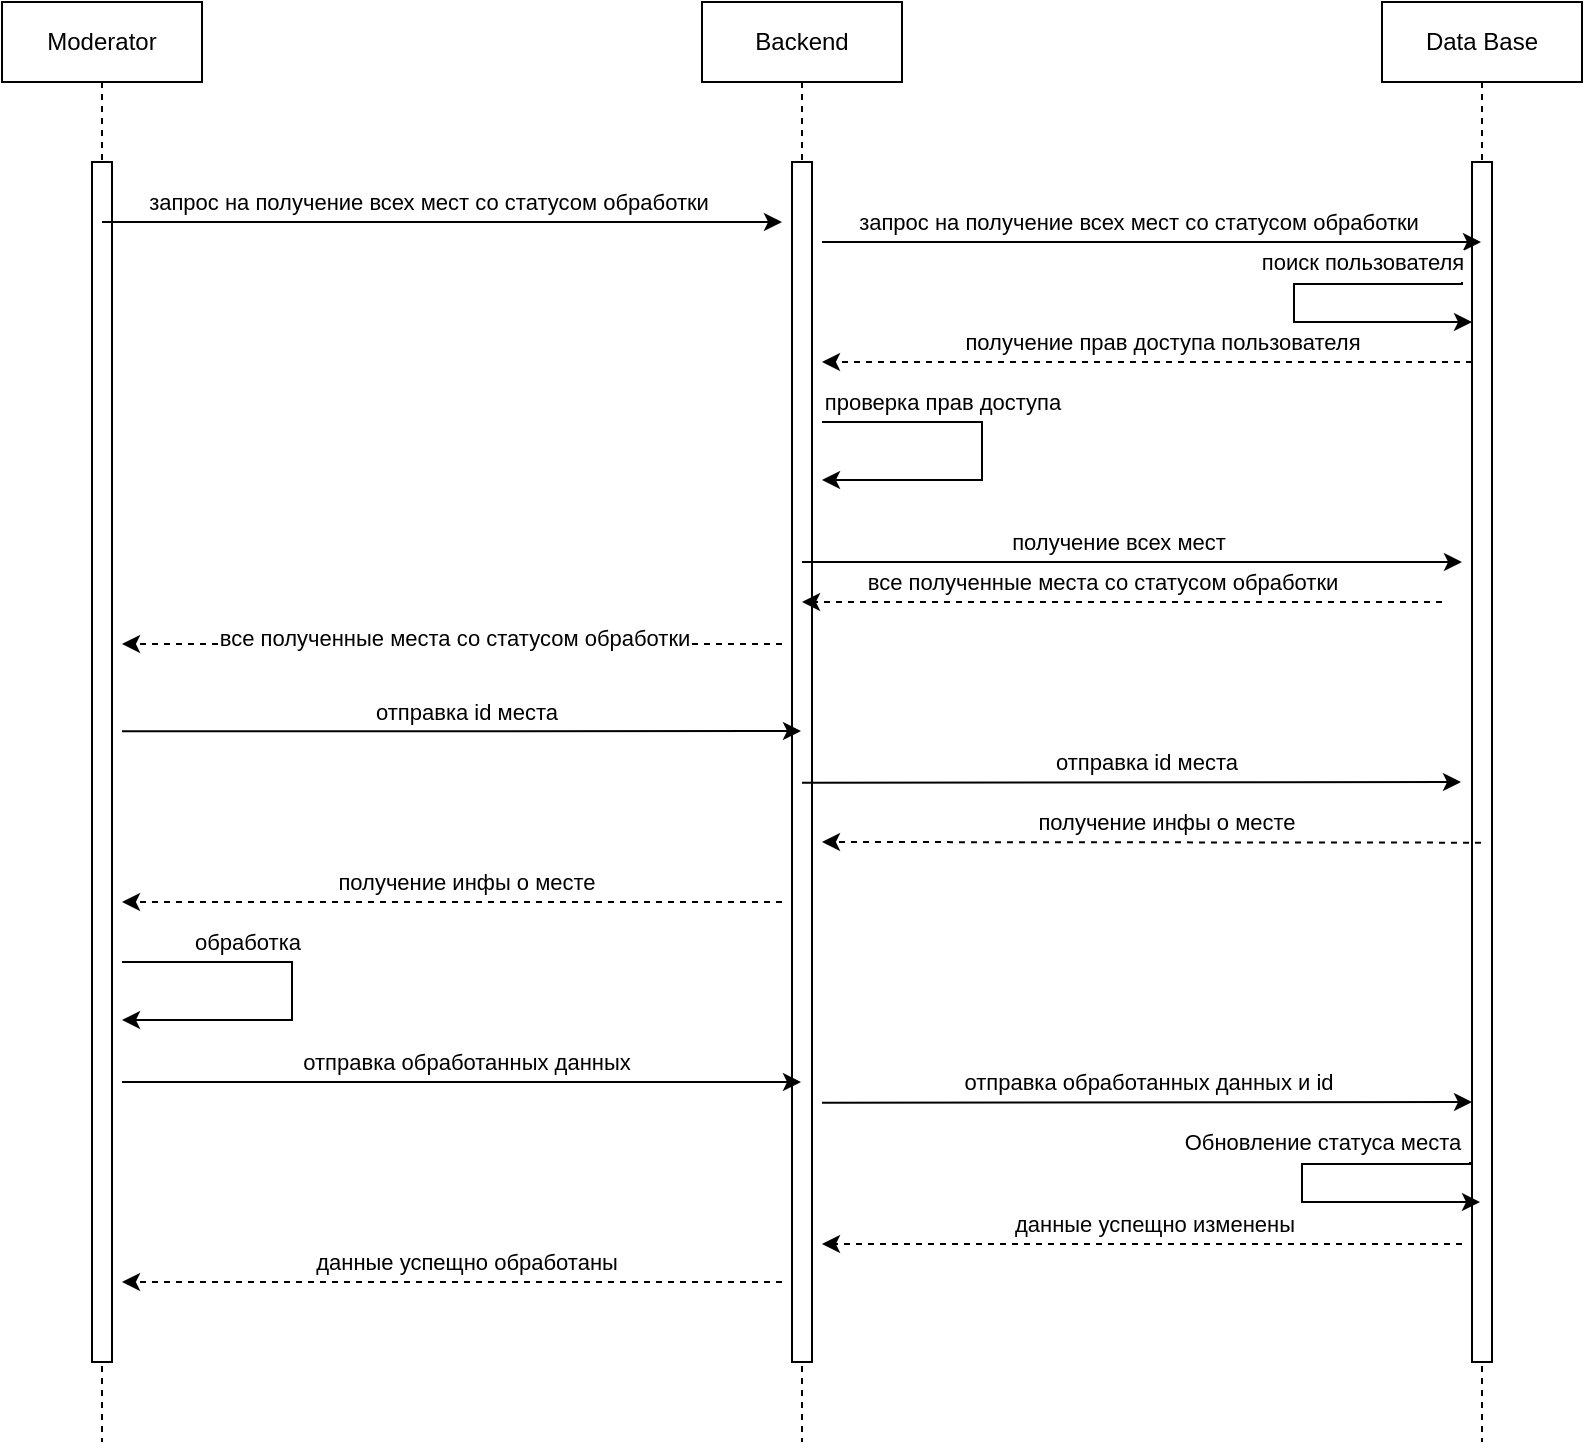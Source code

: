<mxfile version="24.6.4" type="device">
  <diagram name="Страница — 1" id="uj769bRmao8TeXeje5Uu">
    <mxGraphModel dx="1400" dy="839" grid="1" gridSize="10" guides="1" tooltips="1" connect="1" arrows="1" fold="1" page="1" pageScale="1" pageWidth="2339" pageHeight="3300" math="0" shadow="0">
      <root>
        <mxCell id="0" />
        <mxCell id="1" parent="0" />
        <mxCell id="S8C_bESfM-Bpj1KU_ltx-1" value="Moderator" style="shape=umlLifeline;perimeter=lifelinePerimeter;whiteSpace=wrap;html=1;container=0;dropTarget=0;collapsible=0;recursiveResize=0;outlineConnect=0;portConstraint=eastwest;newEdgeStyle={&quot;edgeStyle&quot;:&quot;elbowEdgeStyle&quot;,&quot;elbow&quot;:&quot;vertical&quot;,&quot;curved&quot;:0,&quot;rounded&quot;:0};" parent="1" vertex="1">
          <mxGeometry x="340" y="160" width="100" height="720" as="geometry" />
        </mxCell>
        <mxCell id="S8C_bESfM-Bpj1KU_ltx-2" value="" style="html=1;points=[];perimeter=orthogonalPerimeter;outlineConnect=0;targetShapes=umlLifeline;portConstraint=eastwest;newEdgeStyle={&quot;edgeStyle&quot;:&quot;elbowEdgeStyle&quot;,&quot;elbow&quot;:&quot;vertical&quot;,&quot;curved&quot;:0,&quot;rounded&quot;:0};" parent="S8C_bESfM-Bpj1KU_ltx-1" vertex="1">
          <mxGeometry x="45" y="80" width="10" height="600" as="geometry" />
        </mxCell>
        <mxCell id="S8C_bESfM-Bpj1KU_ltx-3" value="Backend" style="shape=umlLifeline;perimeter=lifelinePerimeter;whiteSpace=wrap;html=1;container=0;dropTarget=0;collapsible=0;recursiveResize=0;outlineConnect=0;portConstraint=eastwest;newEdgeStyle={&quot;edgeStyle&quot;:&quot;elbowEdgeStyle&quot;,&quot;elbow&quot;:&quot;vertical&quot;,&quot;curved&quot;:0,&quot;rounded&quot;:0};" parent="1" vertex="1">
          <mxGeometry x="690" y="160" width="100" height="720" as="geometry" />
        </mxCell>
        <mxCell id="S8C_bESfM-Bpj1KU_ltx-4" value="" style="html=1;points=[];perimeter=orthogonalPerimeter;outlineConnect=0;targetShapes=umlLifeline;portConstraint=eastwest;newEdgeStyle={&quot;edgeStyle&quot;:&quot;elbowEdgeStyle&quot;,&quot;elbow&quot;:&quot;vertical&quot;,&quot;curved&quot;:0,&quot;rounded&quot;:0};" parent="S8C_bESfM-Bpj1KU_ltx-3" vertex="1">
          <mxGeometry x="45" y="80" width="10" height="600" as="geometry" />
        </mxCell>
        <mxCell id="S8C_bESfM-Bpj1KU_ltx-5" value="Data Base" style="shape=umlLifeline;perimeter=lifelinePerimeter;whiteSpace=wrap;html=1;container=0;dropTarget=0;collapsible=0;recursiveResize=0;outlineConnect=0;portConstraint=eastwest;newEdgeStyle={&quot;edgeStyle&quot;:&quot;elbowEdgeStyle&quot;,&quot;elbow&quot;:&quot;vertical&quot;,&quot;curved&quot;:0,&quot;rounded&quot;:0};" parent="1" vertex="1">
          <mxGeometry x="1030" y="160" width="100" height="720" as="geometry" />
        </mxCell>
        <mxCell id="S8C_bESfM-Bpj1KU_ltx-6" value="" style="html=1;points=[];perimeter=orthogonalPerimeter;outlineConnect=0;targetShapes=umlLifeline;portConstraint=eastwest;newEdgeStyle={&quot;edgeStyle&quot;:&quot;elbowEdgeStyle&quot;,&quot;elbow&quot;:&quot;vertical&quot;,&quot;curved&quot;:0,&quot;rounded&quot;:0};" parent="S8C_bESfM-Bpj1KU_ltx-5" vertex="1">
          <mxGeometry x="45" y="80" width="10" height="600" as="geometry" />
        </mxCell>
        <mxCell id="S8C_bESfM-Bpj1KU_ltx-12" value="" style="edgeStyle=elbowEdgeStyle;rounded=0;orthogonalLoop=1;jettySize=auto;html=1;elbow=vertical;curved=0;dashed=1;" parent="1" edge="1">
          <mxGeometry relative="1" as="geometry">
            <mxPoint x="1060" y="460" as="sourcePoint" />
            <mxPoint x="740" y="460" as="targetPoint" />
          </mxGeometry>
        </mxCell>
        <mxCell id="S8C_bESfM-Bpj1KU_ltx-13" value="все полученные места со статусом обработки" style="edgeLabel;html=1;align=center;verticalAlign=middle;resizable=0;points=[];" parent="S8C_bESfM-Bpj1KU_ltx-12" vertex="1" connectable="0">
          <mxGeometry x="0.174" y="1" relative="1" as="geometry">
            <mxPoint x="18" y="-11" as="offset" />
          </mxGeometry>
        </mxCell>
        <mxCell id="S8C_bESfM-Bpj1KU_ltx-16" value="" style="edgeStyle=elbowEdgeStyle;rounded=0;orthogonalLoop=1;jettySize=auto;html=1;elbow=vertical;curved=0;dashed=1;" parent="1" edge="1">
          <mxGeometry relative="1" as="geometry">
            <mxPoint x="730" y="481" as="sourcePoint" />
            <mxPoint x="400" y="480.5" as="targetPoint" />
          </mxGeometry>
        </mxCell>
        <mxCell id="S8C_bESfM-Bpj1KU_ltx-17" value="все полученные места со статусом обработки" style="edgeLabel;html=1;align=center;verticalAlign=middle;resizable=0;points=[];" parent="S8C_bESfM-Bpj1KU_ltx-16" vertex="1" connectable="0">
          <mxGeometry x="-0.28" y="-3" relative="1" as="geometry">
            <mxPoint x="-45" as="offset" />
          </mxGeometry>
        </mxCell>
        <mxCell id="S8C_bESfM-Bpj1KU_ltx-32" value="" style="edgeStyle=elbowEdgeStyle;rounded=0;orthogonalLoop=1;jettySize=auto;html=1;elbow=vertical;curved=0;" parent="1" source="S8C_bESfM-Bpj1KU_ltx-1" edge="1">
          <mxGeometry relative="1" as="geometry">
            <mxPoint x="440" y="270" as="sourcePoint" />
            <mxPoint x="730" y="270" as="targetPoint" />
          </mxGeometry>
        </mxCell>
        <mxCell id="S8C_bESfM-Bpj1KU_ltx-33" value="запрос на получение всех мест со статусом обработки" style="edgeLabel;html=1;align=center;verticalAlign=middle;resizable=0;points=[];" parent="S8C_bESfM-Bpj1KU_ltx-32" vertex="1" connectable="0">
          <mxGeometry x="0.107" y="-1" relative="1" as="geometry">
            <mxPoint x="-25" y="-11" as="offset" />
          </mxGeometry>
        </mxCell>
        <mxCell id="S8C_bESfM-Bpj1KU_ltx-37" value="" style="edgeStyle=elbowEdgeStyle;rounded=0;orthogonalLoop=1;jettySize=auto;html=1;elbow=vertical;curved=0;" parent="1" target="S8C_bESfM-Bpj1KU_ltx-5" edge="1">
          <mxGeometry relative="1" as="geometry">
            <mxPoint x="750" y="280" as="sourcePoint" />
            <mxPoint x="1040" y="280" as="targetPoint" />
          </mxGeometry>
        </mxCell>
        <mxCell id="S8C_bESfM-Bpj1KU_ltx-38" value="запрос на получение всех мест со статусом обработки" style="edgeLabel;html=1;align=center;verticalAlign=middle;resizable=0;points=[];" parent="S8C_bESfM-Bpj1KU_ltx-37" vertex="1" connectable="0">
          <mxGeometry x="0.107" y="-1" relative="1" as="geometry">
            <mxPoint x="-25" y="-11" as="offset" />
          </mxGeometry>
        </mxCell>
        <mxCell id="S8C_bESfM-Bpj1KU_ltx-39" value="" style="edgeStyle=orthogonalEdgeStyle;rounded=0;orthogonalLoop=1;jettySize=auto;html=1;elbow=vertical;" parent="1" edge="1">
          <mxGeometry relative="1" as="geometry">
            <mxPoint x="1070" y="300" as="sourcePoint" />
            <mxPoint x="1075" y="320" as="targetPoint" />
            <Array as="points">
              <mxPoint x="1070" y="301" />
              <mxPoint x="986" y="301" />
              <mxPoint x="986" y="320" />
            </Array>
          </mxGeometry>
        </mxCell>
        <mxCell id="S8C_bESfM-Bpj1KU_ltx-40" value="поиск пользователя" style="edgeLabel;html=1;align=center;verticalAlign=middle;resizable=0;points=[];" parent="S8C_bESfM-Bpj1KU_ltx-39" vertex="1" connectable="0">
          <mxGeometry x="-0.588" y="-4" relative="1" as="geometry">
            <mxPoint x="-11" y="-7" as="offset" />
          </mxGeometry>
        </mxCell>
        <mxCell id="S8C_bESfM-Bpj1KU_ltx-42" value="" style="edgeStyle=elbowEdgeStyle;rounded=0;orthogonalLoop=1;jettySize=auto;html=1;elbow=vertical;curved=0;dashed=1;" parent="1" edge="1">
          <mxGeometry relative="1" as="geometry">
            <mxPoint x="1075" y="340" as="sourcePoint" />
            <mxPoint x="750" y="340" as="targetPoint" />
          </mxGeometry>
        </mxCell>
        <mxCell id="S8C_bESfM-Bpj1KU_ltx-43" value="получение прав доступа пользователя" style="edgeLabel;html=1;align=center;verticalAlign=middle;resizable=0;points=[];" parent="S8C_bESfM-Bpj1KU_ltx-42" vertex="1" connectable="0">
          <mxGeometry x="0.174" y="1" relative="1" as="geometry">
            <mxPoint x="36" y="-11" as="offset" />
          </mxGeometry>
        </mxCell>
        <mxCell id="S8C_bESfM-Bpj1KU_ltx-44" value="" style="edgeStyle=orthogonalEdgeStyle;rounded=0;orthogonalLoop=1;jettySize=auto;html=1;elbow=vertical;" parent="1" edge="1">
          <mxGeometry relative="1" as="geometry">
            <mxPoint x="750" y="370" as="sourcePoint" />
            <mxPoint x="750" y="399" as="targetPoint" />
            <Array as="points">
              <mxPoint x="830" y="370" />
              <mxPoint x="830" y="399" />
            </Array>
          </mxGeometry>
        </mxCell>
        <mxCell id="S8C_bESfM-Bpj1KU_ltx-45" value="проверка прав доступа" style="edgeLabel;html=1;align=center;verticalAlign=middle;resizable=0;points=[];" parent="S8C_bESfM-Bpj1KU_ltx-44" vertex="1" connectable="0">
          <mxGeometry x="-0.251" y="-2" relative="1" as="geometry">
            <mxPoint x="-11" y="-12" as="offset" />
          </mxGeometry>
        </mxCell>
        <mxCell id="S8C_bESfM-Bpj1KU_ltx-46" value="" style="edgeStyle=elbowEdgeStyle;rounded=0;orthogonalLoop=1;jettySize=auto;html=1;elbow=vertical;curved=0;" parent="1" edge="1">
          <mxGeometry relative="1" as="geometry">
            <mxPoint x="740" y="440" as="sourcePoint" />
            <mxPoint x="1070" y="440" as="targetPoint" />
          </mxGeometry>
        </mxCell>
        <mxCell id="S8C_bESfM-Bpj1KU_ltx-47" value="получение всех мест" style="edgeLabel;html=1;align=center;verticalAlign=middle;resizable=0;points=[];" parent="S8C_bESfM-Bpj1KU_ltx-46" vertex="1" connectable="0">
          <mxGeometry x="0.107" y="-1" relative="1" as="geometry">
            <mxPoint x="-25" y="-11" as="offset" />
          </mxGeometry>
        </mxCell>
        <mxCell id="S8C_bESfM-Bpj1KU_ltx-48" value="" style="edgeStyle=elbowEdgeStyle;rounded=0;orthogonalLoop=1;jettySize=auto;html=1;elbow=vertical;curved=0;" parent="1" edge="1">
          <mxGeometry relative="1" as="geometry">
            <mxPoint x="400" y="524.67" as="sourcePoint" />
            <mxPoint x="739.5" y="524.337" as="targetPoint" />
          </mxGeometry>
        </mxCell>
        <mxCell id="S8C_bESfM-Bpj1KU_ltx-49" value="отправка id места" style="edgeLabel;html=1;align=center;verticalAlign=middle;resizable=0;points=[];" parent="S8C_bESfM-Bpj1KU_ltx-48" vertex="1" connectable="0">
          <mxGeometry x="0.166" y="3" relative="1" as="geometry">
            <mxPoint x="-26" y="-7" as="offset" />
          </mxGeometry>
        </mxCell>
        <mxCell id="S8C_bESfM-Bpj1KU_ltx-50" value="" style="edgeStyle=elbowEdgeStyle;rounded=0;orthogonalLoop=1;jettySize=auto;html=1;elbow=vertical;curved=0;" parent="1" edge="1">
          <mxGeometry relative="1" as="geometry">
            <mxPoint x="740" y="550.33" as="sourcePoint" />
            <mxPoint x="1069.5" y="549.997" as="targetPoint" />
          </mxGeometry>
        </mxCell>
        <mxCell id="S8C_bESfM-Bpj1KU_ltx-51" value="отправка id места" style="edgeLabel;html=1;align=center;verticalAlign=middle;resizable=0;points=[];" parent="S8C_bESfM-Bpj1KU_ltx-50" vertex="1" connectable="0">
          <mxGeometry x="0.162" y="2" relative="1" as="geometry">
            <mxPoint x="-19" y="-8" as="offset" />
          </mxGeometry>
        </mxCell>
        <mxCell id="S8C_bESfM-Bpj1KU_ltx-52" value="" style="edgeStyle=elbowEdgeStyle;rounded=0;orthogonalLoop=1;jettySize=auto;html=1;elbow=vertical;curved=0;dashed=1;" parent="1" edge="1">
          <mxGeometry relative="1" as="geometry">
            <mxPoint x="1079.5" y="580.333" as="sourcePoint" />
            <mxPoint x="750" y="580" as="targetPoint" />
          </mxGeometry>
        </mxCell>
        <mxCell id="S8C_bESfM-Bpj1KU_ltx-53" value="получение инфы о месте" style="edgeLabel;html=1;align=center;verticalAlign=middle;resizable=0;points=[];" parent="S8C_bESfM-Bpj1KU_ltx-52" vertex="1" connectable="0">
          <mxGeometry x="-0.108" y="-1" relative="1" as="geometry">
            <mxPoint x="-11" y="-9" as="offset" />
          </mxGeometry>
        </mxCell>
        <mxCell id="S8C_bESfM-Bpj1KU_ltx-54" value="" style="edgeStyle=elbowEdgeStyle;rounded=0;orthogonalLoop=1;jettySize=auto;html=1;elbow=vertical;curved=0;dashed=1;" parent="1" edge="1">
          <mxGeometry relative="1" as="geometry">
            <mxPoint x="730" y="610" as="sourcePoint" />
            <mxPoint x="400" y="610" as="targetPoint" />
          </mxGeometry>
        </mxCell>
        <mxCell id="S8C_bESfM-Bpj1KU_ltx-55" value="получение инфы о месте" style="edgeLabel;html=1;align=center;verticalAlign=middle;resizable=0;points=[];" parent="S8C_bESfM-Bpj1KU_ltx-54" vertex="1" connectable="0">
          <mxGeometry x="-0.108" y="-1" relative="1" as="geometry">
            <mxPoint x="-11" y="-9" as="offset" />
          </mxGeometry>
        </mxCell>
        <mxCell id="S8C_bESfM-Bpj1KU_ltx-56" value="" style="edgeStyle=orthogonalEdgeStyle;rounded=0;orthogonalLoop=1;jettySize=auto;html=1;elbow=vertical;" parent="1" edge="1">
          <mxGeometry relative="1" as="geometry">
            <mxPoint x="400" y="640" as="sourcePoint" />
            <mxPoint x="400" y="669" as="targetPoint" />
            <Array as="points">
              <mxPoint x="485" y="640" />
              <mxPoint x="485" y="669" />
            </Array>
          </mxGeometry>
        </mxCell>
        <mxCell id="S8C_bESfM-Bpj1KU_ltx-57" value="обработка&amp;nbsp;" style="edgeLabel;html=1;align=center;verticalAlign=middle;resizable=0;points=[];" parent="S8C_bESfM-Bpj1KU_ltx-56" vertex="1" connectable="0">
          <mxGeometry x="-0.251" y="-2" relative="1" as="geometry">
            <mxPoint x="-11" y="-12" as="offset" />
          </mxGeometry>
        </mxCell>
        <mxCell id="S8C_bESfM-Bpj1KU_ltx-58" value="" style="edgeStyle=elbowEdgeStyle;rounded=0;orthogonalLoop=1;jettySize=auto;html=1;elbow=vertical;curved=0;" parent="1" edge="1">
          <mxGeometry relative="1" as="geometry">
            <mxPoint x="400" y="700" as="sourcePoint" />
            <mxPoint x="739.5" y="700.333" as="targetPoint" />
          </mxGeometry>
        </mxCell>
        <mxCell id="S8C_bESfM-Bpj1KU_ltx-59" value="отправка обработанных данных" style="edgeLabel;html=1;align=center;verticalAlign=middle;resizable=0;points=[];" parent="S8C_bESfM-Bpj1KU_ltx-58" vertex="1" connectable="0">
          <mxGeometry x="0.166" y="3" relative="1" as="geometry">
            <mxPoint x="-26" y="-7" as="offset" />
          </mxGeometry>
        </mxCell>
        <mxCell id="S8C_bESfM-Bpj1KU_ltx-60" value="" style="edgeStyle=elbowEdgeStyle;rounded=0;orthogonalLoop=1;jettySize=auto;html=1;elbow=vertical;curved=0;" parent="1" edge="1">
          <mxGeometry relative="1" as="geometry">
            <mxPoint x="750" y="710.33" as="sourcePoint" />
            <mxPoint x="1075" y="709.997" as="targetPoint" />
          </mxGeometry>
        </mxCell>
        <mxCell id="S8C_bESfM-Bpj1KU_ltx-61" value="отправка обработанных данных и id" style="edgeLabel;html=1;align=center;verticalAlign=middle;resizable=0;points=[];" parent="S8C_bESfM-Bpj1KU_ltx-60" vertex="1" connectable="0">
          <mxGeometry x="0.166" y="3" relative="1" as="geometry">
            <mxPoint x="-26" y="-7" as="offset" />
          </mxGeometry>
        </mxCell>
        <mxCell id="S8C_bESfM-Bpj1KU_ltx-62" value="" style="edgeStyle=orthogonalEdgeStyle;rounded=0;orthogonalLoop=1;jettySize=auto;html=1;elbow=vertical;" parent="1" edge="1">
          <mxGeometry relative="1" as="geometry">
            <mxPoint x="1074" y="740" as="sourcePoint" />
            <mxPoint x="1079" y="760" as="targetPoint" />
            <Array as="points">
              <mxPoint x="1074" y="741" />
              <mxPoint x="990" y="741" />
              <mxPoint x="990" y="760" />
            </Array>
          </mxGeometry>
        </mxCell>
        <mxCell id="S8C_bESfM-Bpj1KU_ltx-63" value="Обновление статуса места" style="edgeLabel;html=1;align=center;verticalAlign=middle;resizable=0;points=[];" parent="S8C_bESfM-Bpj1KU_ltx-62" vertex="1" connectable="0">
          <mxGeometry x="-0.802" y="-2" relative="1" as="geometry">
            <mxPoint x="-56" y="-9" as="offset" />
          </mxGeometry>
        </mxCell>
        <mxCell id="S8C_bESfM-Bpj1KU_ltx-64" value="" style="edgeStyle=elbowEdgeStyle;rounded=0;orthogonalLoop=1;jettySize=auto;html=1;elbow=vertical;curved=0;dashed=1;" parent="1" edge="1">
          <mxGeometry relative="1" as="geometry">
            <mxPoint x="1070" y="781" as="sourcePoint" />
            <mxPoint x="749.997" y="780.58" as="targetPoint" />
          </mxGeometry>
        </mxCell>
        <mxCell id="S8C_bESfM-Bpj1KU_ltx-65" value="данные успещно изменены" style="edgeLabel;html=1;align=center;verticalAlign=middle;resizable=0;points=[];" parent="S8C_bESfM-Bpj1KU_ltx-64" vertex="1" connectable="0">
          <mxGeometry x="-0.108" y="-1" relative="1" as="geometry">
            <mxPoint x="-11" y="-9" as="offset" />
          </mxGeometry>
        </mxCell>
        <mxCell id="S8C_bESfM-Bpj1KU_ltx-66" value="" style="edgeStyle=elbowEdgeStyle;rounded=0;orthogonalLoop=1;jettySize=auto;html=1;elbow=vertical;curved=0;dashed=1;" parent="1" edge="1">
          <mxGeometry relative="1" as="geometry">
            <mxPoint x="730" y="800" as="sourcePoint" />
            <mxPoint x="399.997" y="799.997" as="targetPoint" />
          </mxGeometry>
        </mxCell>
        <mxCell id="S8C_bESfM-Bpj1KU_ltx-67" value="данные успещно обработаны" style="edgeLabel;html=1;align=center;verticalAlign=middle;resizable=0;points=[];" parent="S8C_bESfM-Bpj1KU_ltx-66" vertex="1" connectable="0">
          <mxGeometry x="-0.108" y="-1" relative="1" as="geometry">
            <mxPoint x="-11" y="-9" as="offset" />
          </mxGeometry>
        </mxCell>
      </root>
    </mxGraphModel>
  </diagram>
</mxfile>
